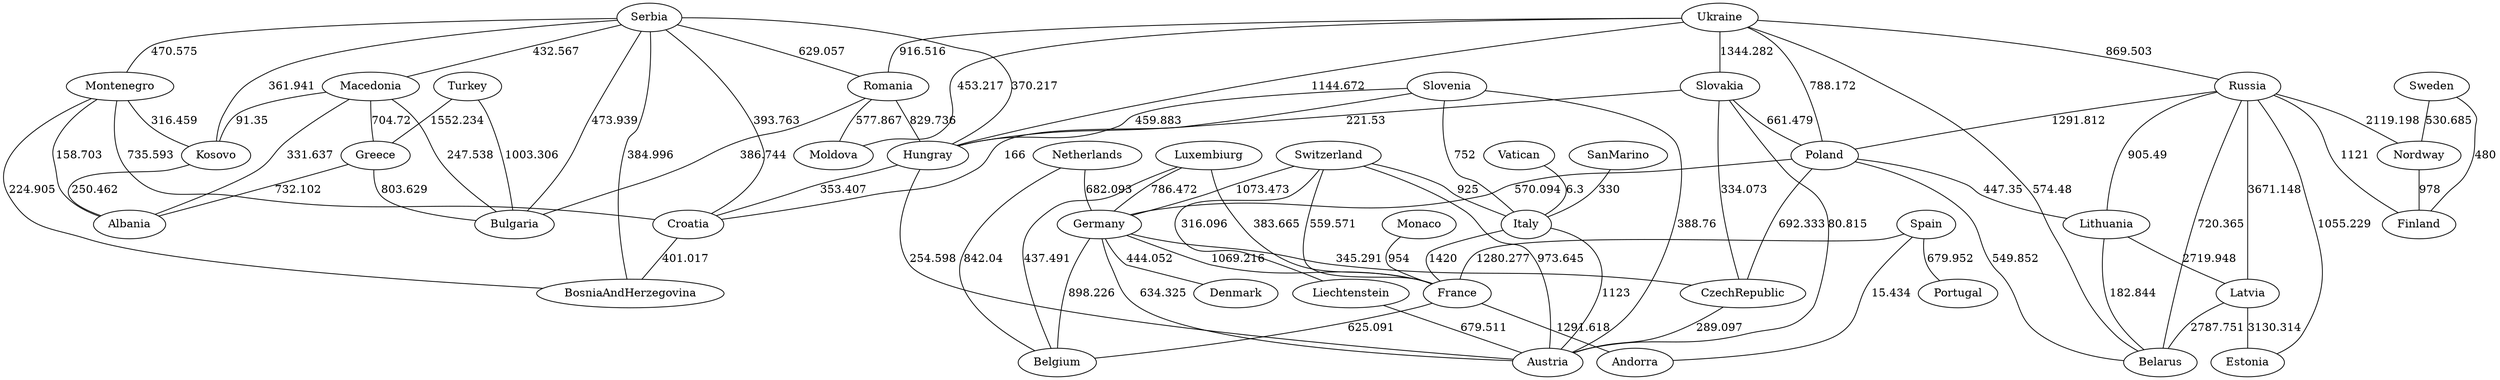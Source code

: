 /* Created by igraph 0.9.1 */
graph {
  0 [
    label=Albania
  ];
  1 [
    label=Andorra
  ];
  2 [
    label=Austria
  ];
  3 [
    label=Belarus
  ];
  4 [
    label=Belgium
  ];
  5 [
    label=BosniaAndHerzegovina
  ];
  6 [
    label=Bulgaria
  ];
  7 [
    label=Croatia
  ];
  8 [
    label=CzechRepublic
  ];
  9 [
    label=Denmark
  ];
  10 [
    label=Estonia
  ];
  11 [
    label=Finland
  ];
  12 [
    label=France
  ];
  13 [
    label=Germany
  ];
  14 [
    label=Greece
  ];
  15 [
    label=Hungray
  ];
  16 [
    label=Italy
  ];
  17 [
    label=Kosovo
  ];
  18 [
    label=Latvia
  ];
  19 [
    label=Liechtenstein
  ];
  20 [
    label=Lithuania
  ];
  21 [
    label=Luxembiurg
  ];
  22 [
    label=Macedonia
  ];
  23 [
    label=Moldova
  ];
  24 [
    label=Monaco
  ];
  25 [
    label=Montenegro
  ];
  26 [
    label=Netherlands
  ];
  27 [
    label=Nordway
  ];
  28 [
    label=Poland
  ];
  29 [
    label=Portugal
  ];
  30 [
    label=Romania
  ];
  31 [
    label=Russia
  ];
  32 [
    label=SanMarino
  ];
  33 [
    label=Serbia
  ];
  34 [
    label=Slovakia
  ];
  35 [
    label=Slovenia
  ];
  36 [
    label=Spain
  ];
  37 [
    label=Sweden
  ];
  38 [
    label=Switzerland
  ];
  39 [
    label=Turkey
  ];
  40 [
    label=Ukraine
  ];
  41 [
    label=Vatican
  ];

  8 -- 2 [
    weight=289.097
    label=289.097
  ];
  13 -- 2 [
    weight=634.325
    label=634.325
  ];
  15 -- 2 [
    weight=254.598
    label=254.598
  ];
  19 -- 2 [
    weight=679.511
    label=679.511
  ];
  34 -- 2 [
    weight=80.815
    label=80.815
  ];
  35 -- 2 [
    weight=388.76
    label=388.76
  ];
  38 -- 2 [
    weight=973.645
    label=973.645
  ];
  14 -- 0 [
    weight=732.102
    label=732.102
  ];
  22 -- 0 [
    weight=331.637
    label=331.637
  ];
  12 -- 1 [
    weight=1291.618
    label=1291.618
  ];
  36 -- 1 [
    weight=15.434
    label=15.434
  ];
  18 -- 3 [
    weight=2787.751
    label=2787.751
  ];
  20 -- 3 [
    weight=182.844
    label=182.844
  ];
  28 -- 3 [
    weight=549.852
    label=549.852
  ];
  31 -- 3 [
    weight=720.365
    label=720.365
  ];
  40 -- 3 [
    weight=574.48
    label=574.48
  ];
  12 -- 4 [
    weight=625.091
    label=625.091
  ];
  13 -- 4 [
    weight=898.226
    label=898.226
  ];
  21 -- 4 [
    weight=437.491
    label=437.491
  ];
  26 -- 4 [
    weight=842.04
    label=842.04
  ];
  14 -- 6 [
    weight=803.629
    label=803.629
  ];
  22 -- 6 [
    weight=247.538
    label=247.538
  ];
  30 -- 6 [
    weight=386.744
    label=386.744
  ];
  39 -- 6 [
    weight=1003.306
    label=1003.306
  ];
  22 -- 14 [
    weight=704.72
    label=704.72
  ];
  15 -- 7 [
    weight=353.407
    label=353.407
  ];
  30 -- 15 [
    weight=829.736
    label=829.736
  ];
  34 -- 15 [
    weight=221.53
    label=221.53
  ];
  35 -- 15 [
    weight=459.883
    label=459.883
  ];
  40 -- 15 [
    weight=1144.672
    label=1144.672
  ];
  13 -- 8 [
    weight=345.291
    label=345.291
  ];
  13 -- 9 [
    weight=444.052
    label=444.052
  ];
  13 -- 12 [
    weight=1069.216
    label=1069.216
  ];
  21 -- 13 [
    weight=786.472
    label=786.472
  ];
  26 -- 13 [
    weight=682.093
    label=682.093
  ];
  28 -- 13 [
    weight=570.094
    label=570.094
  ];
  38 -- 13 [
    weight=1073.473
    label=1073.473
  ];
  39 -- 14 [
    weight=1552.234
    label=1552.234
  ];
  36 -- 12 [
    weight=1280.277
    label=1280.277
  ];
  36 -- 29 [
    weight=679.952
    label=679.952
  ];
  18 -- 10 [
    weight=3130.314
    label=3130.314
  ];
  20 -- 18 [
    weight=2719.948
    label=2719.948
  ];
  31 -- 18 [
    weight=3671.148
    label=3671.148
  ];
  28 -- 20 [
    weight=447.35
    label=447.35
  ];
  31 -- 20 [
    weight=905.49
    label=905.49
  ];
  38 -- 19 [
    weight=316.096
    label=316.096
  ];
  21 -- 12 [
    weight=383.665
    label=383.665
  ];
  30 -- 23 [
    weight=577.867
    label=577.867
  ];
  40 -- 23 [
    weight=453.217
    label=453.217
  ];
  37 -- 27 [
    weight=530.685
    label=530.685
  ];
  31 -- 27 [
    weight=2119.198
    label=2119.198
  ];
  28 -- 8 [
    weight=692.333
    label=692.333
  ];
  31 -- 28 [
    weight=1291.812
    label=1291.812
  ];
  34 -- 28 [
    weight=661.479
    label=661.479
  ];
  40 -- 28 [
    weight=788.172
    label=788.172
  ];
  40 -- 30 [
    weight=916.516
    label=916.516
  ];
  40 -- 34 [
    weight=1344.282
    label=1344.282
  ];
  34 -- 8 [
    weight=334.073
    label=334.073
  ];
  35 -- 7 [
    weight=166
    label=166
  ];
  40 -- 31 [
    weight=869.503
    label=869.503
  ];
  38 -- 12 [
    weight=559.571
    label=559.571
  ];
  7 -- 5 [
    weight=401.017
    label=401.017
  ];
  31 -- 10 [
    weight=1055.229
    label=1055.229
  ];
  25 -- 17 [
    weight=316.459
    label=316.459
  ];
  17 -- 0 [
    weight=250.462
    label=250.462
  ];
  22 -- 17 [
    weight=91.35
    label=91.35
  ];
  33 -- 17 [
    weight=361.941
    label=361.941
  ];
  25 -- 7 [
    weight=735.593
    label=735.593
  ];
  25 -- 5 [
    weight=224.905
    label=224.905
  ];
  33 -- 25 [
    weight=470.575
    label=470.575
  ];
  25 -- 0 [
    weight=158.703
    label=158.703
  ];
  33 -- 15 [
    weight=370.217
    label=370.217
  ];
  33 -- 30 [
    weight=629.057
    label=629.057
  ];
  33 -- 6 [
    weight=473.939
    label=473.939
  ];
  33 -- 22 [
    weight=432.567
    label=432.567
  ];
  33 -- 5 [
    weight=384.996
    label=384.996
  ];
  33 -- 7 [
    weight=393.763
    label=393.763
  ];
  41 -- 16 [
    weight=6.3
    label=6.3
  ];
  16 -- 12 [
    weight=1420
    label=1420
  ];
  32 -- 16 [
    weight=330
    label=330
  ];
  35 -- 16 [
    weight=752
    label=752
  ];
  38 -- 16 [
    weight=925
    label=925
  ];
  24 -- 12 [
    weight=954
    label=954
  ];
  27 -- 11 [
    weight=978
    label=978
  ];
  37 -- 11 [
    weight=480
    label=480
  ];
  31 -- 11 [
    weight=1121
    label=1121
  ];
  16 -- 2 [
    weight=1123
    label=1123
  ];
}
